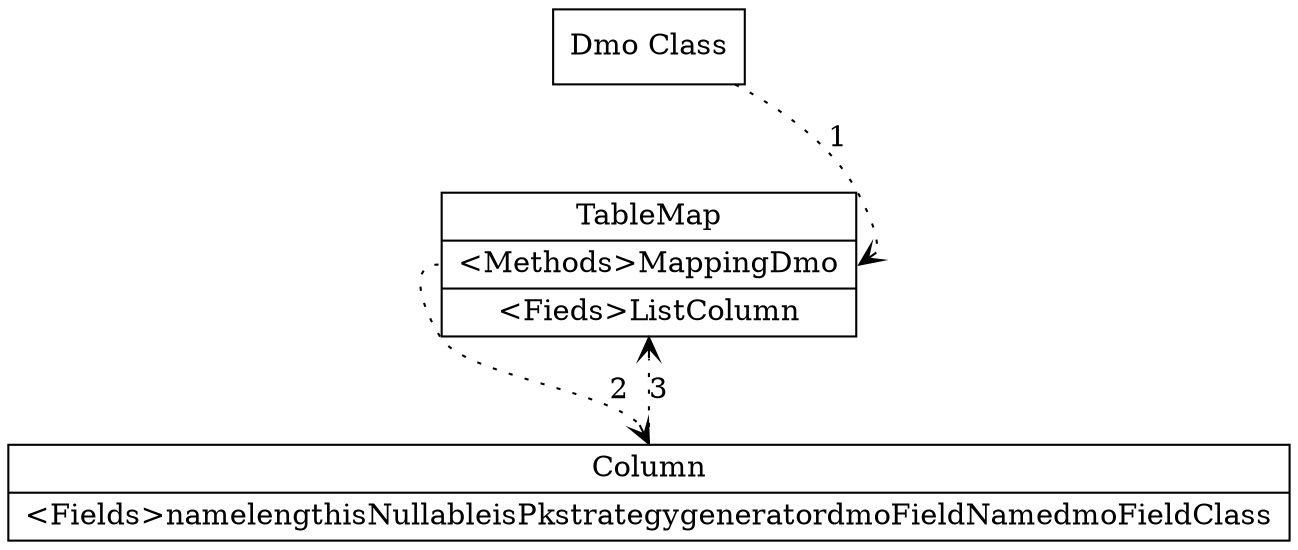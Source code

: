 digraph G{
	node[  
        shape="record"  
    ]

    DmoClass[
    	label="{Dmo Class}"
    ]

    TableMap[
    	label="{TableMap|<MappingDmo>\<Methods\>
MappingDmo|<Columns>\<Fieds\>
ListColumn}"
    ]

    Column[
    	label="{<Column>Column|\<Fields\>
name
length
isNullable
isPk
strategy
generator
dmoFieldName
dmoFieldClass}"
    ]

    edge[
        arrowhead="vee"
        style="dotted"
        label="1"
    ]
    DmoClass->TableMap:MappingDmo
    edge[
        arrowhead="vee"
        style="dotted"
        label="2"
    ]    
    TableMap:MappingDmo->Column:Column
    edge[
        arrowhead="vee"
        style="dotted"
        label="3"
    ]
    Column:Column->TableMap:Columns
}